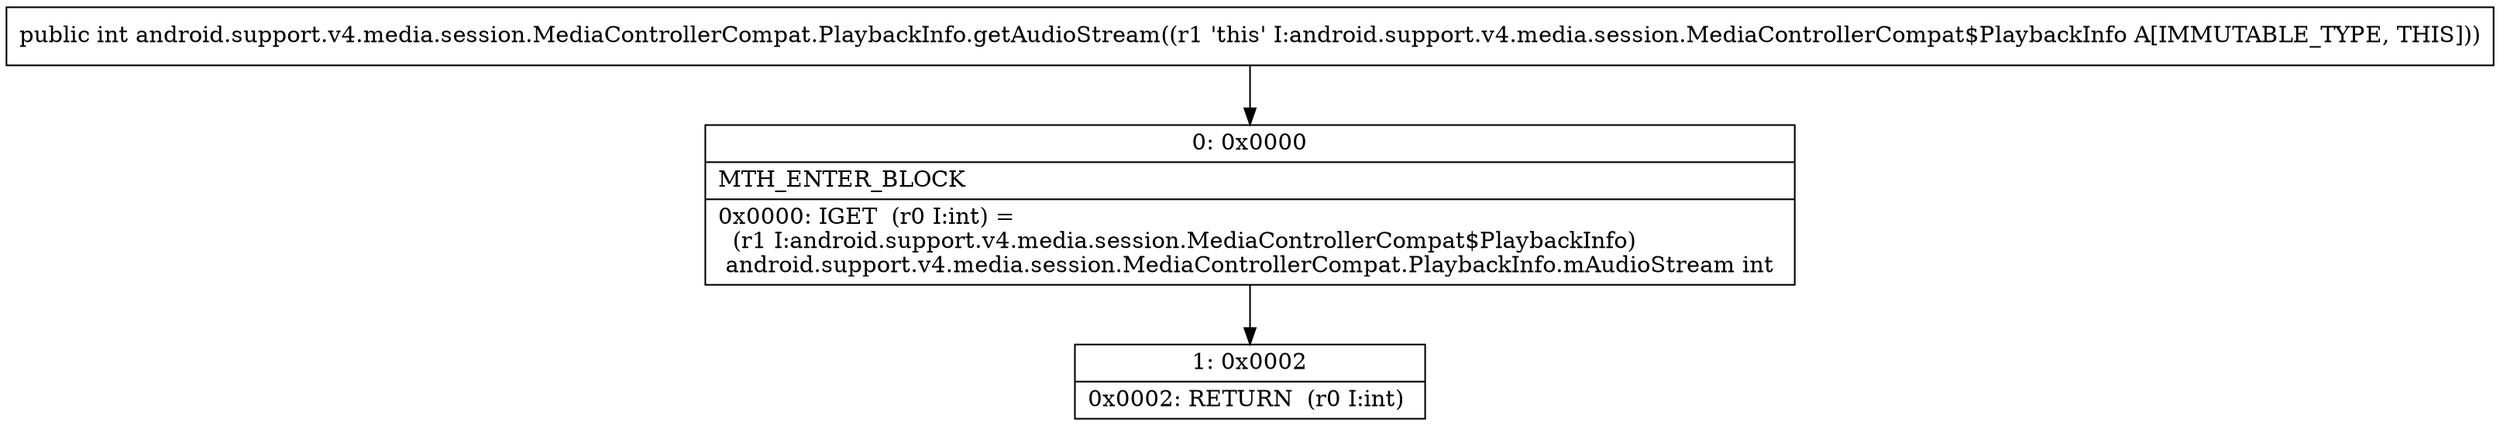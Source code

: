 digraph "CFG forandroid.support.v4.media.session.MediaControllerCompat.PlaybackInfo.getAudioStream()I" {
Node_0 [shape=record,label="{0\:\ 0x0000|MTH_ENTER_BLOCK\l|0x0000: IGET  (r0 I:int) = \l  (r1 I:android.support.v4.media.session.MediaControllerCompat$PlaybackInfo)\l android.support.v4.media.session.MediaControllerCompat.PlaybackInfo.mAudioStream int \l}"];
Node_1 [shape=record,label="{1\:\ 0x0002|0x0002: RETURN  (r0 I:int) \l}"];
MethodNode[shape=record,label="{public int android.support.v4.media.session.MediaControllerCompat.PlaybackInfo.getAudioStream((r1 'this' I:android.support.v4.media.session.MediaControllerCompat$PlaybackInfo A[IMMUTABLE_TYPE, THIS])) }"];
MethodNode -> Node_0;
Node_0 -> Node_1;
}

